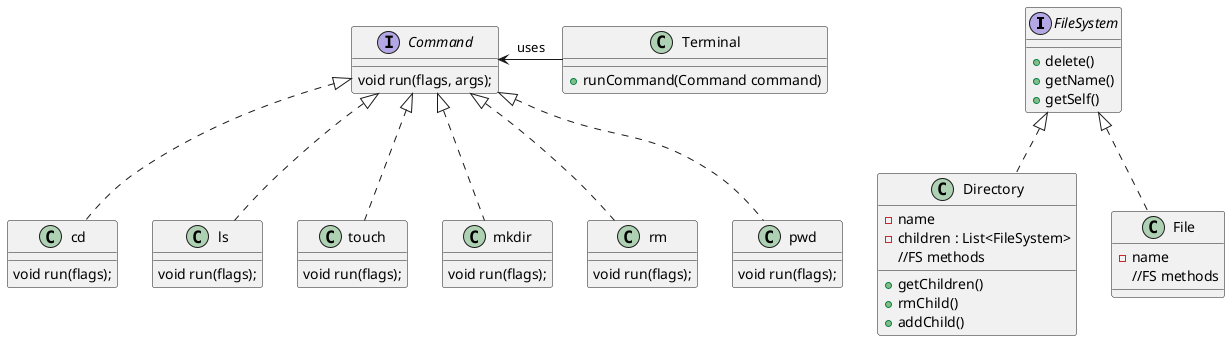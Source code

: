 @startuml Clifford

interface FileSystem {
    + delete()
    + getName()
    + getSelf()
}

class Directory implements FileSystem {
    - name
    - children : List<FileSystem>
    //FS methods
    + getChildren()
    + rmChild()
    + addChild()

    }
class File implements FileSystem {
    - name
    //FS methods
    }

interface Command {
    void run(flags, args);
}
class cd implements Command {
    void run(flags);
}
class ls implements Command {
    void run(flags);
}
class touch implements Command {
    void run(flags);
}
class mkdir implements Command {
    void run(flags);
}
class rm implements Command {
    void run(flags);
}
class pwd implements Command {
    void run(flags);
}
class Terminal {
    + runCommand(Command command)
}

Command <- Terminal : uses






@enduml